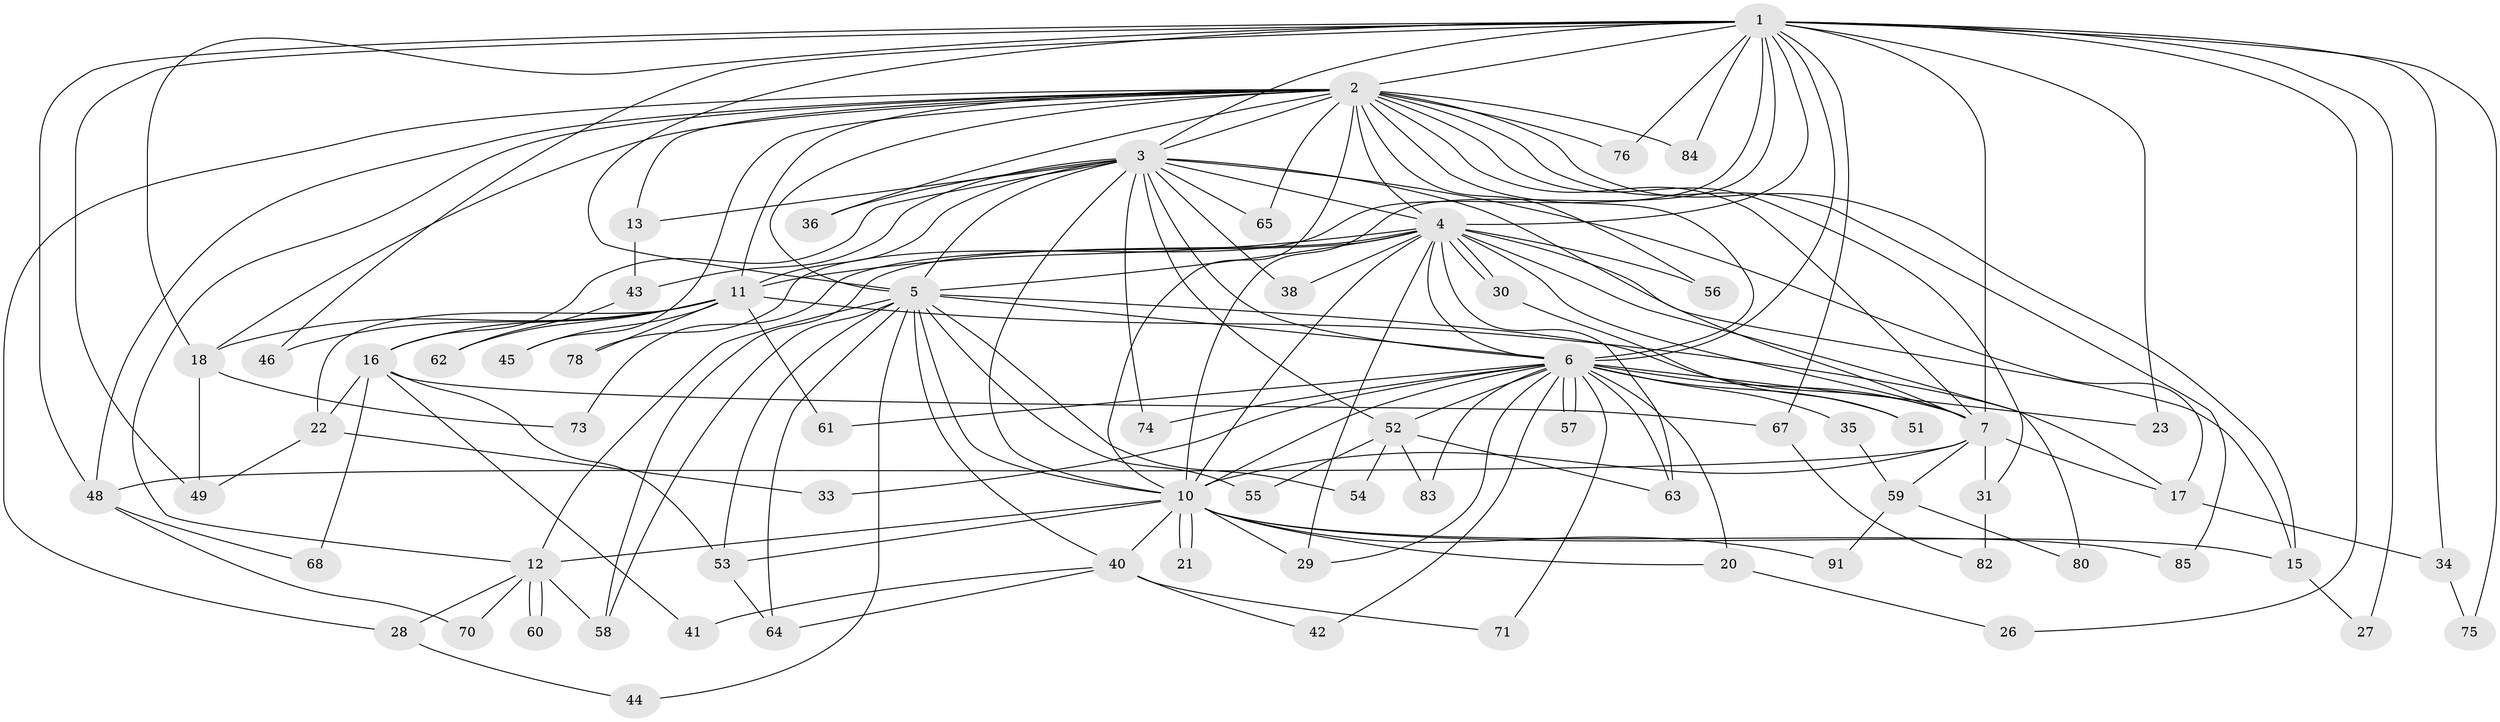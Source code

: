 // original degree distribution, {15: 0.01098901098901099, 17: 0.03296703296703297, 20: 0.02197802197802198, 21: 0.02197802197802198, 18: 0.01098901098901099, 13: 0.01098901098901099, 8: 0.02197802197802198, 3: 0.2087912087912088, 6: 0.03296703296703297, 4: 0.07692307692307693, 10: 0.01098901098901099, 2: 0.5164835164835165, 5: 0.01098901098901099, 7: 0.01098901098901099}
// Generated by graph-tools (version 1.1) at 2025/41/03/06/25 10:41:38]
// undirected, 69 vertices, 161 edges
graph export_dot {
graph [start="1"]
  node [color=gray90,style=filled];
  1 [super="+8"];
  2 [super="+9"];
  3 [super="+39"];
  4 [super="+81"];
  5 [super="+90"];
  6 [super="+19"];
  7;
  10 [super="+86"];
  11 [super="+14"];
  12 [super="+72"];
  13;
  15 [super="+24"];
  16 [super="+32"];
  17 [super="+25"];
  18 [super="+47"];
  20;
  21;
  22;
  23 [super="+50"];
  26;
  27;
  28;
  29 [super="+69"];
  30;
  31;
  33;
  34;
  35 [super="+37"];
  36;
  38;
  40 [super="+77"];
  41;
  42;
  43;
  44;
  45;
  46;
  48 [super="+66"];
  49 [super="+79"];
  51;
  52 [super="+88"];
  53 [super="+89"];
  54;
  55;
  56;
  57;
  58;
  59;
  60;
  61;
  62;
  63;
  64 [super="+87"];
  65;
  67;
  68;
  70;
  71;
  73;
  74;
  75;
  76;
  78;
  80;
  82;
  83;
  84;
  85;
  91;
  1 -- 2 [weight=4];
  1 -- 3 [weight=2];
  1 -- 4 [weight=3];
  1 -- 5 [weight=2];
  1 -- 6 [weight=2];
  1 -- 7 [weight=2];
  1 -- 10 [weight=2];
  1 -- 46;
  1 -- 75;
  1 -- 78;
  1 -- 84;
  1 -- 67;
  1 -- 76;
  1 -- 23;
  1 -- 26;
  1 -- 27;
  1 -- 34;
  1 -- 48;
  1 -- 49;
  1 -- 18;
  2 -- 3 [weight=2];
  2 -- 4 [weight=2];
  2 -- 5 [weight=2];
  2 -- 6 [weight=3];
  2 -- 7 [weight=2];
  2 -- 10 [weight=2];
  2 -- 13;
  2 -- 36;
  2 -- 45;
  2 -- 76;
  2 -- 85;
  2 -- 11;
  2 -- 65;
  2 -- 48;
  2 -- 18;
  2 -- 84;
  2 -- 56;
  2 -- 28;
  2 -- 31;
  2 -- 15;
  2 -- 12;
  3 -- 4;
  3 -- 5;
  3 -- 6;
  3 -- 7;
  3 -- 10;
  3 -- 11;
  3 -- 13;
  3 -- 16 [weight=3];
  3 -- 17;
  3 -- 36;
  3 -- 38;
  3 -- 52;
  3 -- 65;
  3 -- 74;
  3 -- 43;
  4 -- 5;
  4 -- 6;
  4 -- 7;
  4 -- 10;
  4 -- 11;
  4 -- 15;
  4 -- 29;
  4 -- 30;
  4 -- 30;
  4 -- 38;
  4 -- 56;
  4 -- 58;
  4 -- 63;
  4 -- 73;
  4 -- 80;
  5 -- 6;
  5 -- 7;
  5 -- 10 [weight=2];
  5 -- 12;
  5 -- 40;
  5 -- 44;
  5 -- 53;
  5 -- 54;
  5 -- 55;
  5 -- 58;
  5 -- 64;
  6 -- 7;
  6 -- 10;
  6 -- 23 [weight=2];
  6 -- 33;
  6 -- 42;
  6 -- 51;
  6 -- 52;
  6 -- 57;
  6 -- 57;
  6 -- 61;
  6 -- 71;
  6 -- 74;
  6 -- 35 [weight=2];
  6 -- 83;
  6 -- 20;
  6 -- 63;
  6 -- 29;
  7 -- 10;
  7 -- 31;
  7 -- 59;
  7 -- 48;
  7 -- 17;
  10 -- 12;
  10 -- 15;
  10 -- 20;
  10 -- 21;
  10 -- 21;
  10 -- 29;
  10 -- 40 [weight=2];
  10 -- 53;
  10 -- 85;
  10 -- 91;
  11 -- 17;
  11 -- 18;
  11 -- 22;
  11 -- 45;
  11 -- 61;
  11 -- 16;
  11 -- 46;
  11 -- 78;
  11 -- 62;
  12 -- 28;
  12 -- 58;
  12 -- 60;
  12 -- 60;
  12 -- 70;
  13 -- 43;
  15 -- 27;
  16 -- 22;
  16 -- 67;
  16 -- 68;
  16 -- 41;
  16 -- 53;
  17 -- 34;
  18 -- 73;
  18 -- 49;
  20 -- 26;
  22 -- 33;
  22 -- 49;
  28 -- 44;
  30 -- 51;
  31 -- 82;
  34 -- 75;
  35 -- 59;
  40 -- 41;
  40 -- 42;
  40 -- 64;
  40 -- 71;
  43 -- 62;
  48 -- 68;
  48 -- 70;
  52 -- 54;
  52 -- 55;
  52 -- 83;
  52 -- 63;
  53 -- 64;
  59 -- 80;
  59 -- 91;
  67 -- 82;
}
